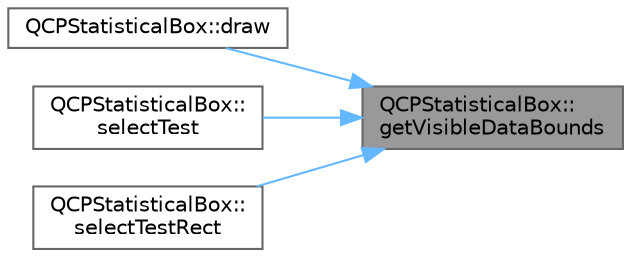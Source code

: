 digraph "QCPStatisticalBox::getVisibleDataBounds"
{
 // LATEX_PDF_SIZE
  bgcolor="transparent";
  edge [fontname=Helvetica,fontsize=10,labelfontname=Helvetica,labelfontsize=10];
  node [fontname=Helvetica,fontsize=10,shape=box,height=0.2,width=0.4];
  rankdir="RL";
  Node1 [label="QCPStatisticalBox::\lgetVisibleDataBounds",height=0.2,width=0.4,color="gray40", fillcolor="grey60", style="filled", fontcolor="black",tooltip=" "];
  Node1 -> Node2 [dir="back",color="steelblue1",style="solid"];
  Node2 [label="QCPStatisticalBox::draw",height=0.2,width=0.4,color="grey40", fillcolor="white", style="filled",URL="$class_q_c_p_statistical_box.html#afcff35fa79728cfe10e80e0702014fea",tooltip=" "];
  Node1 -> Node3 [dir="back",color="steelblue1",style="solid"];
  Node3 [label="QCPStatisticalBox::\lselectTest",height=0.2,width=0.4,color="grey40", fillcolor="white", style="filled",URL="$class_q_c_p_statistical_box.html#a1607fa92f829c631107c20ccb2d70a6d",tooltip=" "];
  Node1 -> Node4 [dir="back",color="steelblue1",style="solid"];
  Node4 [label="QCPStatisticalBox::\lselectTestRect",height=0.2,width=0.4,color="grey40", fillcolor="white", style="filled",URL="$class_q_c_p_statistical_box.html#a42febad6ad5e924a151434cc434b4ffc",tooltip=" "];
}
